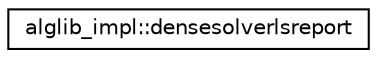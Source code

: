 digraph "Graphical Class Hierarchy"
{
  edge [fontname="Helvetica",fontsize="10",labelfontname="Helvetica",labelfontsize="10"];
  node [fontname="Helvetica",fontsize="10",shape=record];
  rankdir="LR";
  Node0 [label="alglib_impl::densesolverlsreport",height=0.2,width=0.4,color="black", fillcolor="white", style="filled",URL="$structalglib__impl_1_1densesolverlsreport.html"];
}
